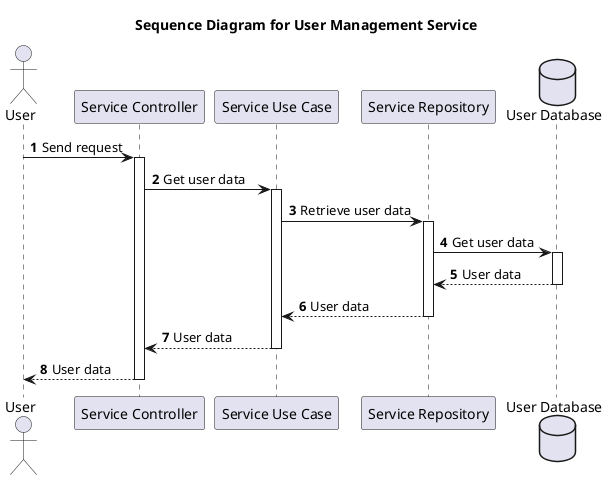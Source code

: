 @startuml Sequence Diagram for User Management Service
title Sequence Diagram for User Management Service

actor User
participant UMSController as "Service Controller"
participant UMSUseCase as "Service Use Case"
participant UMSRepository as "Service Repository"
database UDB as "User Database"

autonumber

  User -> UMSController: Send request
  activate UMSController

  UMSController -> UMSUseCase: Get user data
  activate UMSUseCase

  UMSUseCase -> UMSRepository: Retrieve user data
  activate UMSRepository

  UMSRepository -> UDB: Get user data
  activate UDB

  UDB --> UMSRepository: User data
  deactivate UDB

  UMSRepository --> UMSUseCase: User data
  deactivate UMSRepository

  UMSUseCase --> UMSController: User data
  deactivate UMSUseCase

  UMSController --> User: User data
  deactivate UMSController

@enduml
